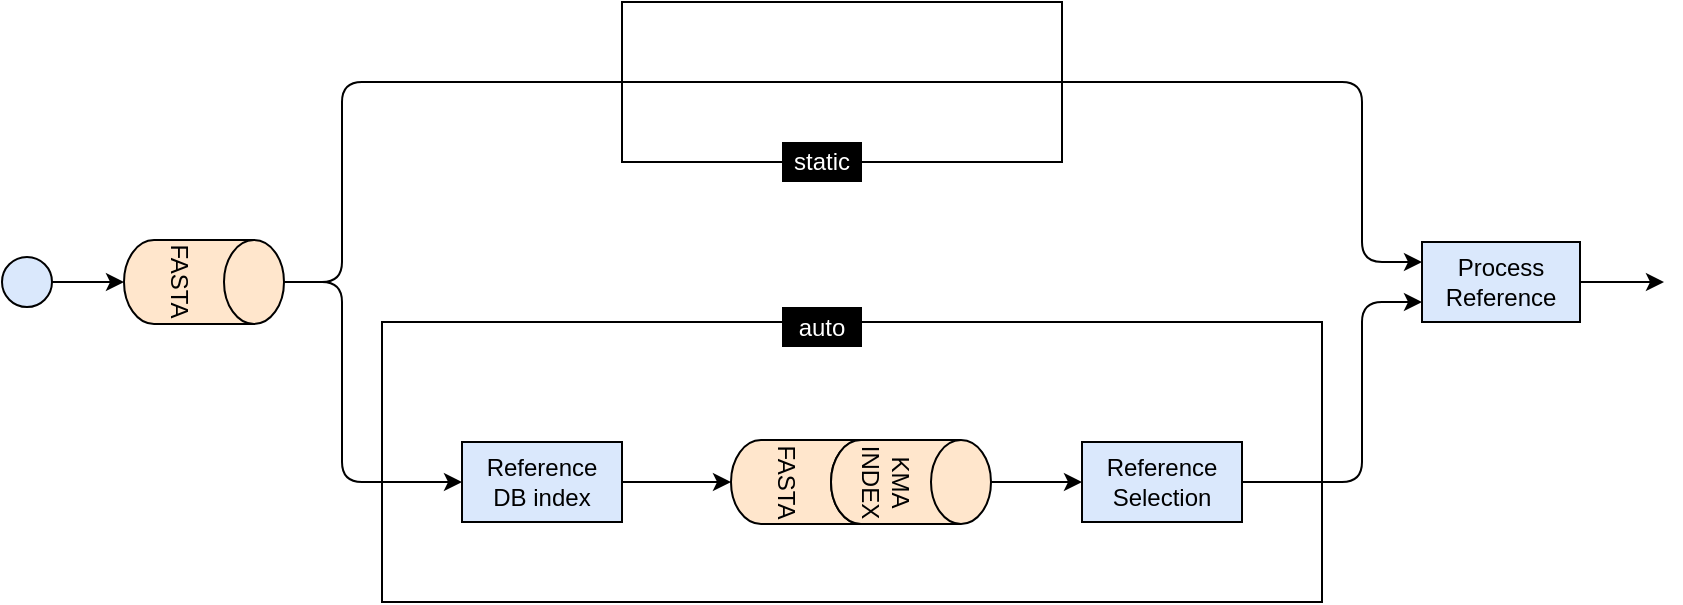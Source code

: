 <mxfile version="24.5.4" type="device">
  <diagram name="Seite-1" id="7Lsd2CK0OyqqBiU0Eagt">
    <mxGraphModel dx="1434" dy="753" grid="1" gridSize="10" guides="1" tooltips="1" connect="1" arrows="1" fold="1" page="1" pageScale="1" pageWidth="827" pageHeight="1169" math="0" shadow="0">
      <root>
        <mxCell id="0" />
        <mxCell id="1" parent="0" />
        <mxCell id="GsFqhkXUi2VyBZcjyvsj-9" value="" style="rounded=0;whiteSpace=wrap;html=1;fillColor=none;" vertex="1" parent="1">
          <mxGeometry x="220" y="360" width="470" height="140" as="geometry" />
        </mxCell>
        <mxCell id="GsFqhkXUi2VyBZcjyvsj-1" value="Reference&lt;br&gt;DB index" style="rounded=0;whiteSpace=wrap;html=1;fillColor=#dae8fc;strokeColor=default;" vertex="1" parent="1">
          <mxGeometry x="260" y="420" width="80" height="40" as="geometry" />
        </mxCell>
        <mxCell id="GsFqhkXUi2VyBZcjyvsj-14" style="edgeStyle=orthogonalEdgeStyle;rounded=1;orthogonalLoop=1;jettySize=auto;html=1;exitX=1;exitY=0.5;exitDx=0;exitDy=0;entryX=0;entryY=0.75;entryDx=0;entryDy=0;curved=0;" edge="1" parent="1" source="GsFqhkXUi2VyBZcjyvsj-2" target="GsFqhkXUi2VyBZcjyvsj-13">
          <mxGeometry relative="1" as="geometry">
            <Array as="points">
              <mxPoint x="710" y="440" />
              <mxPoint x="710" y="350" />
            </Array>
          </mxGeometry>
        </mxCell>
        <mxCell id="GsFqhkXUi2VyBZcjyvsj-2" value="Reference&lt;br&gt;Selection" style="rounded=0;whiteSpace=wrap;html=1;fillColor=#dae8fc;strokeColor=default;" vertex="1" parent="1">
          <mxGeometry x="570" y="420" width="80" height="40" as="geometry" />
        </mxCell>
        <mxCell id="GsFqhkXUi2VyBZcjyvsj-8" style="edgeStyle=orthogonalEdgeStyle;rounded=0;orthogonalLoop=1;jettySize=auto;html=1;exitX=0.5;exitY=0;exitDx=0;exitDy=0;exitPerimeter=0;entryX=0;entryY=0.5;entryDx=0;entryDy=0;" edge="1" parent="1" source="GsFqhkXUi2VyBZcjyvsj-4" target="GsFqhkXUi2VyBZcjyvsj-2">
          <mxGeometry relative="1" as="geometry" />
        </mxCell>
        <mxCell id="GsFqhkXUi2VyBZcjyvsj-6" style="edgeStyle=orthogonalEdgeStyle;rounded=0;orthogonalLoop=1;jettySize=auto;html=1;exitX=1;exitY=0.5;exitDx=0;exitDy=0;entryX=0.5;entryY=1;entryDx=0;entryDy=0;entryPerimeter=0;" edge="1" parent="1" source="GsFqhkXUi2VyBZcjyvsj-1" target="GsFqhkXUi2VyBZcjyvsj-23">
          <mxGeometry relative="1" as="geometry">
            <mxPoint x="365" y="440" as="targetPoint" />
          </mxGeometry>
        </mxCell>
        <mxCell id="GsFqhkXUi2VyBZcjyvsj-11" value="" style="rounded=0;whiteSpace=wrap;html=1;fillColor=none;" vertex="1" parent="1">
          <mxGeometry x="340" y="200" width="220" height="80" as="geometry" />
        </mxCell>
        <mxCell id="GsFqhkXUi2VyBZcjyvsj-22" style="edgeStyle=orthogonalEdgeStyle;rounded=0;orthogonalLoop=1;jettySize=auto;html=1;exitX=1;exitY=0.5;exitDx=0;exitDy=0;" edge="1" parent="1" source="GsFqhkXUi2VyBZcjyvsj-13">
          <mxGeometry relative="1" as="geometry">
            <mxPoint x="861" y="340" as="targetPoint" />
            <Array as="points">
              <mxPoint x="841" y="340" />
              <mxPoint x="841" y="340" />
            </Array>
          </mxGeometry>
        </mxCell>
        <mxCell id="GsFqhkXUi2VyBZcjyvsj-13" value="Process&lt;br&gt;Reference" style="rounded=0;whiteSpace=wrap;html=1;fillColor=#dae8fc;strokeColor=default;" vertex="1" parent="1">
          <mxGeometry x="740" y="320" width="79" height="40" as="geometry" />
        </mxCell>
        <mxCell id="GsFqhkXUi2VyBZcjyvsj-18" style="edgeStyle=orthogonalEdgeStyle;rounded=0;orthogonalLoop=1;jettySize=auto;html=1;exitX=1;exitY=0.5;exitDx=0;exitDy=0;entryX=0.5;entryY=1;entryDx=0;entryDy=0;entryPerimeter=0;" edge="1" parent="1" source="GsFqhkXUi2VyBZcjyvsj-15" target="GsFqhkXUi2VyBZcjyvsj-16">
          <mxGeometry relative="1" as="geometry">
            <mxPoint x="71" y="240" as="targetPoint" />
          </mxGeometry>
        </mxCell>
        <mxCell id="GsFqhkXUi2VyBZcjyvsj-15" value="" style="ellipse;whiteSpace=wrap;html=1;aspect=fixed;fillColor=#dae8fc;strokeColor=default;" vertex="1" parent="1">
          <mxGeometry x="30" y="327.5" width="25" height="25" as="geometry" />
        </mxCell>
        <mxCell id="GsFqhkXUi2VyBZcjyvsj-19" style="edgeStyle=orthogonalEdgeStyle;rounded=1;orthogonalLoop=1;jettySize=auto;html=1;exitX=0.5;exitY=0;exitDx=0;exitDy=0;exitPerimeter=0;entryX=0;entryY=0.5;entryDx=0;entryDy=0;curved=0;" edge="1" parent="1" source="GsFqhkXUi2VyBZcjyvsj-16" target="GsFqhkXUi2VyBZcjyvsj-1">
          <mxGeometry relative="1" as="geometry">
            <Array as="points">
              <mxPoint x="200" y="340" />
              <mxPoint x="200" y="440" />
            </Array>
          </mxGeometry>
        </mxCell>
        <mxCell id="GsFqhkXUi2VyBZcjyvsj-20" style="edgeStyle=orthogonalEdgeStyle;rounded=1;orthogonalLoop=1;jettySize=auto;html=1;exitX=0.5;exitY=0;exitDx=0;exitDy=0;exitPerimeter=0;entryX=0;entryY=0.25;entryDx=0;entryDy=0;fillColor=#d5e8d4;strokeColor=default;curved=0;" edge="1" parent="1" source="GsFqhkXUi2VyBZcjyvsj-16" target="GsFqhkXUi2VyBZcjyvsj-13">
          <mxGeometry relative="1" as="geometry">
            <Array as="points">
              <mxPoint x="200" y="340" />
              <mxPoint x="200" y="240" />
              <mxPoint x="710" y="240" />
              <mxPoint x="710" y="330" />
            </Array>
          </mxGeometry>
        </mxCell>
        <mxCell id="GsFqhkXUi2VyBZcjyvsj-16" value="FASTA" style="shape=cylinder3;whiteSpace=wrap;html=1;boundedLbl=1;backgroundOutline=1;size=15;rotation=90;fillColor=#ffe6cc;strokeColor=default;" vertex="1" parent="1">
          <mxGeometry x="110" y="300" width="42" height="80" as="geometry" />
        </mxCell>
        <mxCell id="GsFqhkXUi2VyBZcjyvsj-12" value="static" style="text;html=1;align=center;verticalAlign=middle;whiteSpace=wrap;rounded=0;fillColor=#000000;fontColor=#FFFFFF;" vertex="1" parent="1">
          <mxGeometry x="420" y="270" width="40" height="20" as="geometry" />
        </mxCell>
        <mxCell id="GsFqhkXUi2VyBZcjyvsj-21" value="auto" style="text;html=1;align=center;verticalAlign=middle;whiteSpace=wrap;rounded=0;fillColor=#000000;fontColor=#FFFFFF;" vertex="1" parent="1">
          <mxGeometry x="420" y="352.5" width="40" height="20" as="geometry" />
        </mxCell>
        <mxCell id="GsFqhkXUi2VyBZcjyvsj-23" value="FASTA" style="shape=cylinder3;whiteSpace=wrap;html=1;boundedLbl=1;backgroundOutline=1;size=15;rotation=90;fillColor=#ffe6cc;strokeColor=default;" vertex="1" parent="1">
          <mxGeometry x="413.5" y="400" width="42" height="80" as="geometry" />
        </mxCell>
        <mxCell id="GsFqhkXUi2VyBZcjyvsj-4" value="KMA&lt;br&gt;INDEX" style="shape=cylinder3;whiteSpace=wrap;html=1;boundedLbl=1;backgroundOutline=1;size=15;rotation=90;fillColor=#ffe6cc;strokeColor=default;" vertex="1" parent="1">
          <mxGeometry x="463.5" y="400" width="42" height="80" as="geometry" />
        </mxCell>
      </root>
    </mxGraphModel>
  </diagram>
</mxfile>
